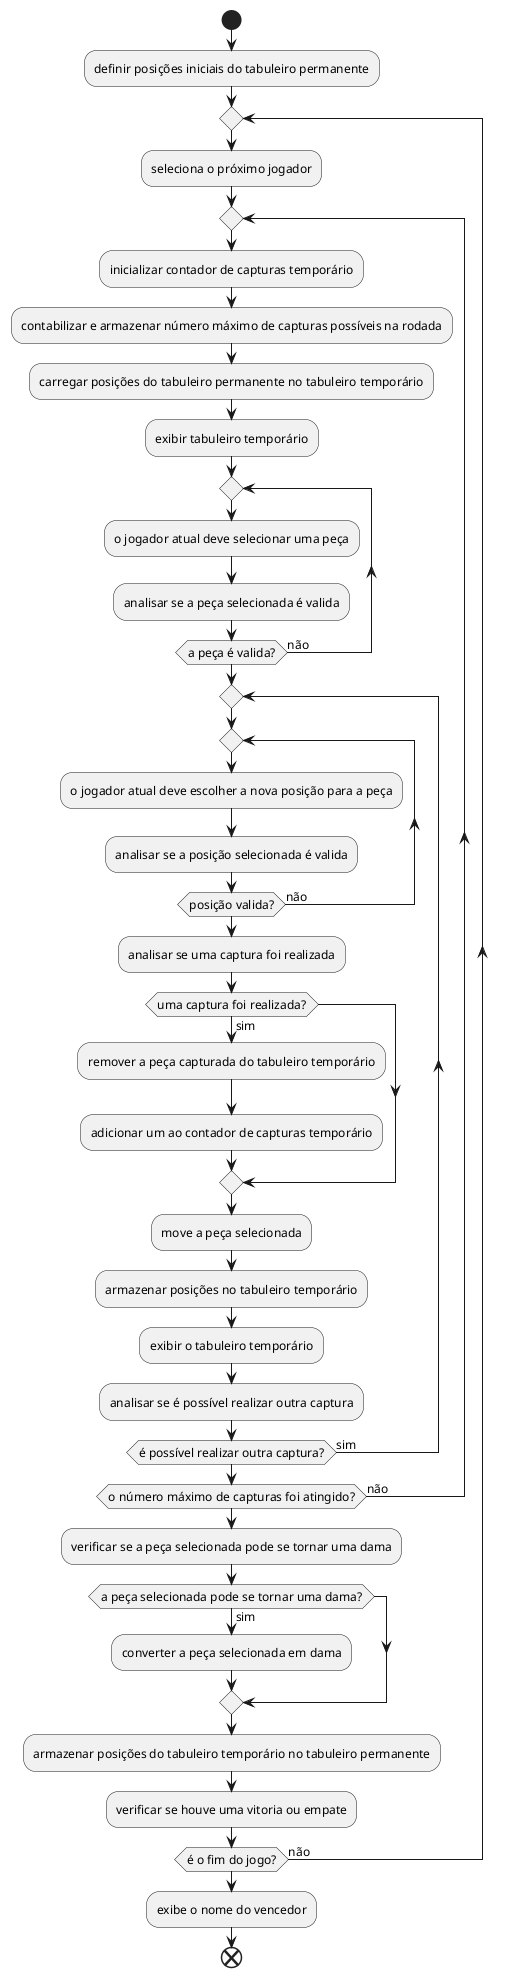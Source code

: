 @startuml atividades

skinparam DefaultTextAlignment center
skinparam DefaultFontSize 12

start
:definir posições iniciais do tabuleiro permanente;

repeat
    :seleciona o próximo jogador;

    repeat
        :inicializar contador de capturas temporário;
        :contabilizar e armazenar número máximo de capturas possíveis na rodada;
        :carregar posições do tabuleiro permanente no tabuleiro temporário;
        :exibir tabuleiro temporário;

        repeat
            :o jogador atual deve selecionar uma peça;
            :analisar se a peça selecionada é valida;
        repeat while (a peça é valida?) is (não)

        repeat
            repeat
                :o jogador atual deve escolher a nova posição para a peça;
                :analisar se a posição selecionada é valida;
            repeat while (posição valida?) is (não)

            :analisar se uma captura foi realizada;

            if (uma captura foi realizada?) then (sim)
                :remover a peça capturada do tabuleiro temporário;
                :adicionar um ao contador de capturas temporário;
            endif

            :move a peça selecionada;
            :armazenar posições no tabuleiro temporário;
            :exibir o tabuleiro temporário;
            :analisar se é possível realizar outra captura;
        repeat while (é possível realizar outra captura?) is (sim)
    repeat while (o número máximo de capturas foi atingido?) is (não)

    :verificar se a peça selecionada pode se tornar uma dama;
    if (a peça selecionada pode se tornar uma dama?) then (sim)
        :converter a peça selecionada em dama;
    endif

    :armazenar posições do tabuleiro temporário no tabuleiro permanente;
    :verificar se houve uma vitoria ou empate;
repeat while (é o fim do jogo?) is (não)

:exibe o nome do vencedor;
end

@enduml

